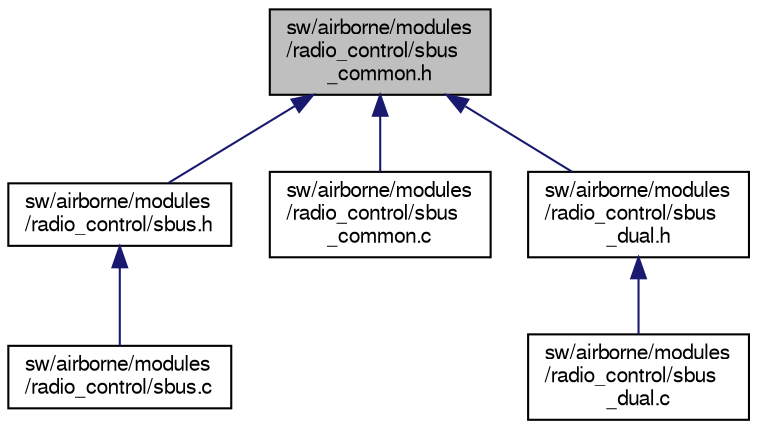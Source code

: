 digraph "sw/airborne/modules/radio_control/sbus_common.h"
{
  edge [fontname="FreeSans",fontsize="10",labelfontname="FreeSans",labelfontsize="10"];
  node [fontname="FreeSans",fontsize="10",shape=record];
  Node1 [label="sw/airborne/modules\l/radio_control/sbus\l_common.h",height=0.2,width=0.4,color="black", fillcolor="grey75", style="filled", fontcolor="black"];
  Node1 -> Node2 [dir="back",color="midnightblue",fontsize="10",style="solid",fontname="FreeSans"];
  Node2 [label="sw/airborne/modules\l/radio_control/sbus.h",height=0.2,width=0.4,color="black", fillcolor="white", style="filled",URL="$sbus_8h.html",tooltip="Radio control via single SBUS receiver. "];
  Node2 -> Node3 [dir="back",color="midnightblue",fontsize="10",style="solid",fontname="FreeSans"];
  Node3 [label="sw/airborne/modules\l/radio_control/sbus.c",height=0.2,width=0.4,color="black", fillcolor="white", style="filled",URL="$sbus_8c.html",tooltip="Single SBUS radio_control. "];
  Node1 -> Node4 [dir="back",color="midnightblue",fontsize="10",style="solid",fontname="FreeSans"];
  Node4 [label="sw/airborne/modules\l/radio_control/sbus\l_common.c",height=0.2,width=0.4,color="black", fillcolor="white", style="filled",URL="$sbus__common_8c.html",tooltip="Futaba SBUS decoder. "];
  Node1 -> Node5 [dir="back",color="midnightblue",fontsize="10",style="solid",fontname="FreeSans"];
  Node5 [label="sw/airborne/modules\l/radio_control/sbus\l_dual.h",height=0.2,width=0.4,color="black", fillcolor="white", style="filled",URL="$sbus__dual_8h.html",tooltip="Radio control via two SBUS receivers. "];
  Node5 -> Node6 [dir="back",color="midnightblue",fontsize="10",style="solid",fontname="FreeSans"];
  Node6 [label="sw/airborne/modules\l/radio_control/sbus\l_dual.c",height=0.2,width=0.4,color="black", fillcolor="white", style="filled",URL="$sbus__dual_8c.html",tooltip="Dual SBUS radio_control. "];
}
